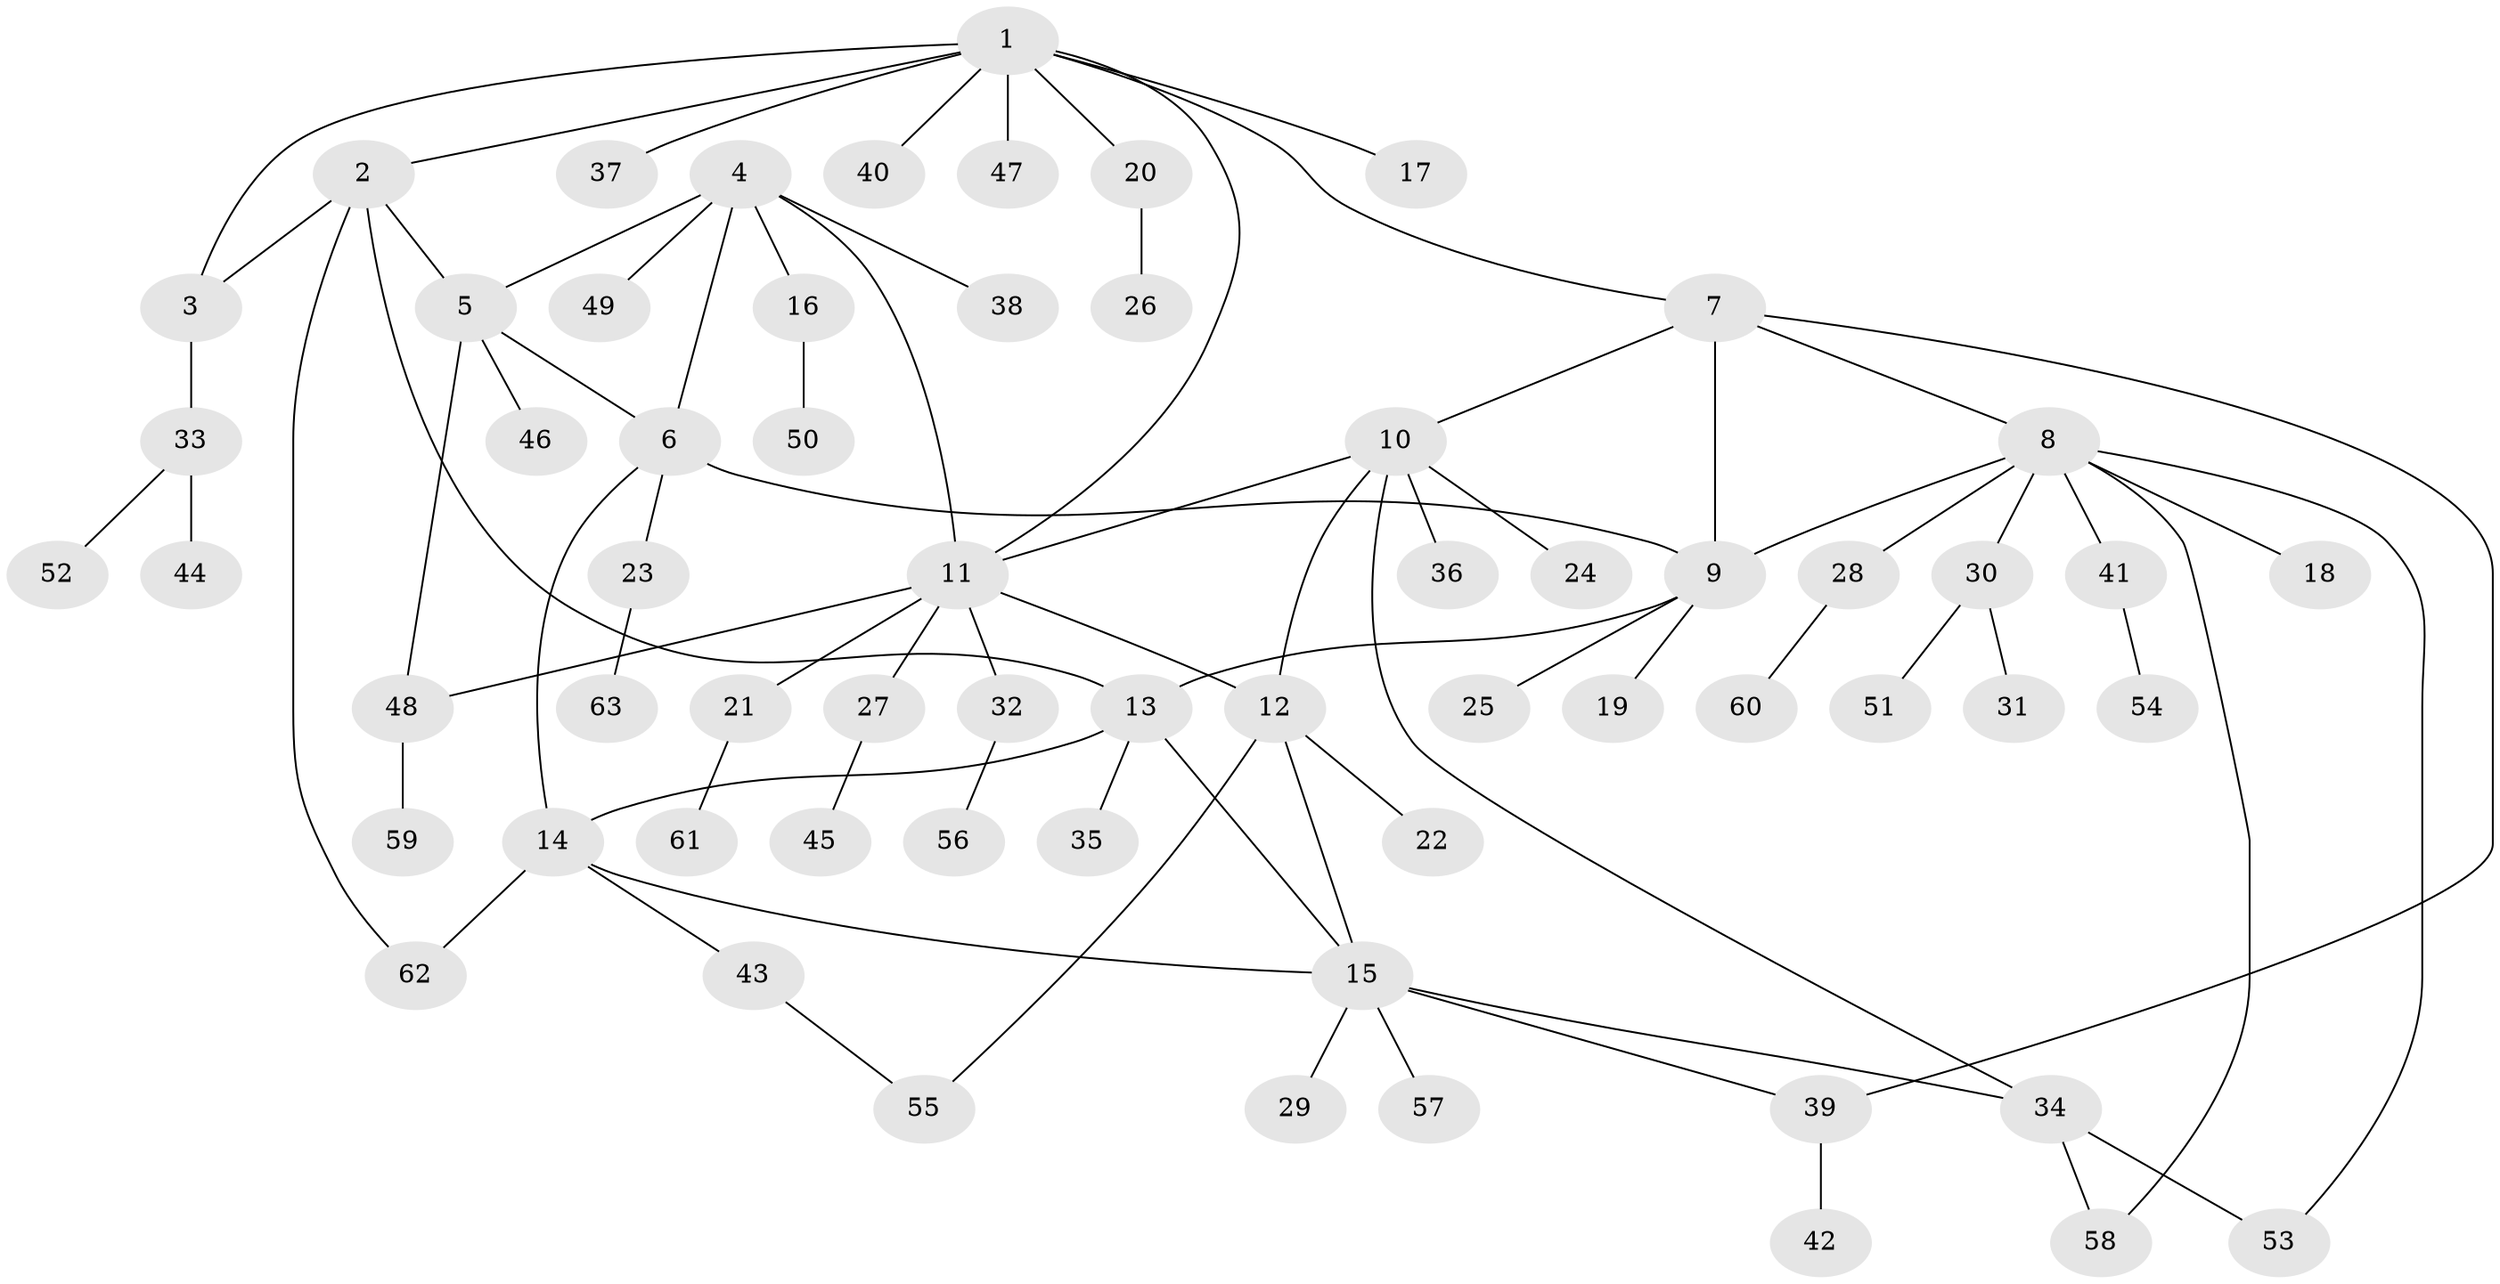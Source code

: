 // Generated by graph-tools (version 1.1) at 2025/26/03/09/25 03:26:45]
// undirected, 63 vertices, 80 edges
graph export_dot {
graph [start="1"]
  node [color=gray90,style=filled];
  1;
  2;
  3;
  4;
  5;
  6;
  7;
  8;
  9;
  10;
  11;
  12;
  13;
  14;
  15;
  16;
  17;
  18;
  19;
  20;
  21;
  22;
  23;
  24;
  25;
  26;
  27;
  28;
  29;
  30;
  31;
  32;
  33;
  34;
  35;
  36;
  37;
  38;
  39;
  40;
  41;
  42;
  43;
  44;
  45;
  46;
  47;
  48;
  49;
  50;
  51;
  52;
  53;
  54;
  55;
  56;
  57;
  58;
  59;
  60;
  61;
  62;
  63;
  1 -- 2;
  1 -- 3;
  1 -- 7;
  1 -- 11;
  1 -- 17;
  1 -- 20;
  1 -- 37;
  1 -- 40;
  1 -- 47;
  2 -- 3;
  2 -- 5;
  2 -- 13;
  2 -- 62;
  3 -- 33;
  4 -- 5;
  4 -- 6;
  4 -- 11;
  4 -- 16;
  4 -- 38;
  4 -- 49;
  5 -- 6;
  5 -- 46;
  5 -- 48;
  6 -- 9;
  6 -- 14;
  6 -- 23;
  7 -- 8;
  7 -- 9;
  7 -- 10;
  7 -- 39;
  8 -- 9;
  8 -- 18;
  8 -- 28;
  8 -- 30;
  8 -- 41;
  8 -- 53;
  8 -- 58;
  9 -- 13;
  9 -- 19;
  9 -- 25;
  10 -- 11;
  10 -- 12;
  10 -- 24;
  10 -- 34;
  10 -- 36;
  11 -- 12;
  11 -- 21;
  11 -- 27;
  11 -- 32;
  11 -- 48;
  12 -- 15;
  12 -- 22;
  12 -- 55;
  13 -- 14;
  13 -- 15;
  13 -- 35;
  14 -- 15;
  14 -- 43;
  14 -- 62;
  15 -- 29;
  15 -- 34;
  15 -- 39;
  15 -- 57;
  16 -- 50;
  20 -- 26;
  21 -- 61;
  23 -- 63;
  27 -- 45;
  28 -- 60;
  30 -- 31;
  30 -- 51;
  32 -- 56;
  33 -- 44;
  33 -- 52;
  34 -- 53;
  34 -- 58;
  39 -- 42;
  41 -- 54;
  43 -- 55;
  48 -- 59;
}
